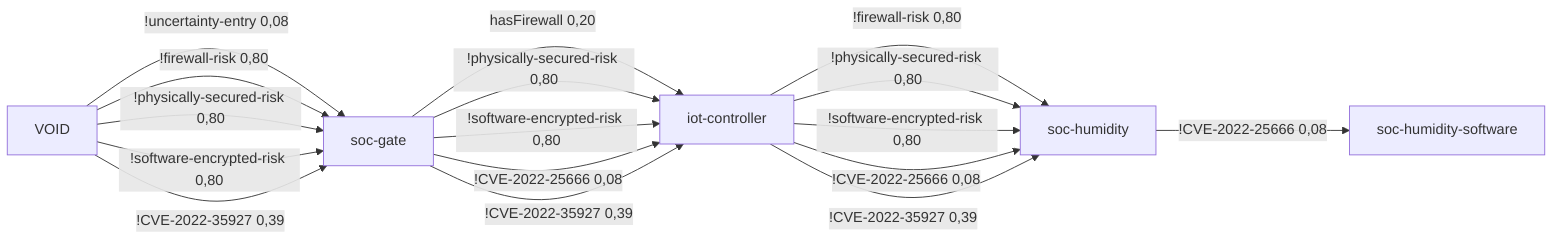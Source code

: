 %% AttributeChange [4mqualcom/apq8096[0m to [4m2.1[0m for node [4msoc-gate[0m
%%  VOID -[1,00]->  soc-gate -[0,98]->  iot-controller -[1,00]->  soc-humidity -[0,08]-> soc-humidity-software 3,89 0,08
flowchart LR
	iot-controller[iot-controller]
	soc-humidity-software[soc-humidity-software]
	soc-gate[soc-gate]
	soc-humidity[soc-humidity]
	VOID[VOID]
	iot-controller -->|!firewall-risk 0,80| soc-humidity
	iot-controller -->|!physically-secured-risk 0,80| soc-humidity
	iot-controller -->|!software-encrypted-risk 0,80| soc-humidity
	iot-controller -->|!CVE-2022-25666 0,08| soc-humidity
	iot-controller -->|!CVE-2022-35927 0,39| soc-humidity
	soc-gate -->|hasFirewall 0,20| iot-controller
	soc-gate -->|!physically-secured-risk 0,80| iot-controller
	soc-gate -->|!software-encrypted-risk 0,80| iot-controller
	soc-gate -->|!CVE-2022-25666 0,08| iot-controller
	soc-gate -->|!CVE-2022-35927 0,39| iot-controller
	soc-humidity -->|!CVE-2022-25666 0,08| soc-humidity-software
	VOID -->|!uncertainty-entry 0,08| soc-gate
	VOID -->|!firewall-risk 0,80| soc-gate
	VOID -->|!physically-secured-risk 0,80| soc-gate
	VOID -->|!software-encrypted-risk 0,80| soc-gate
	VOID -->|!CVE-2022-35927 0,39| soc-gate